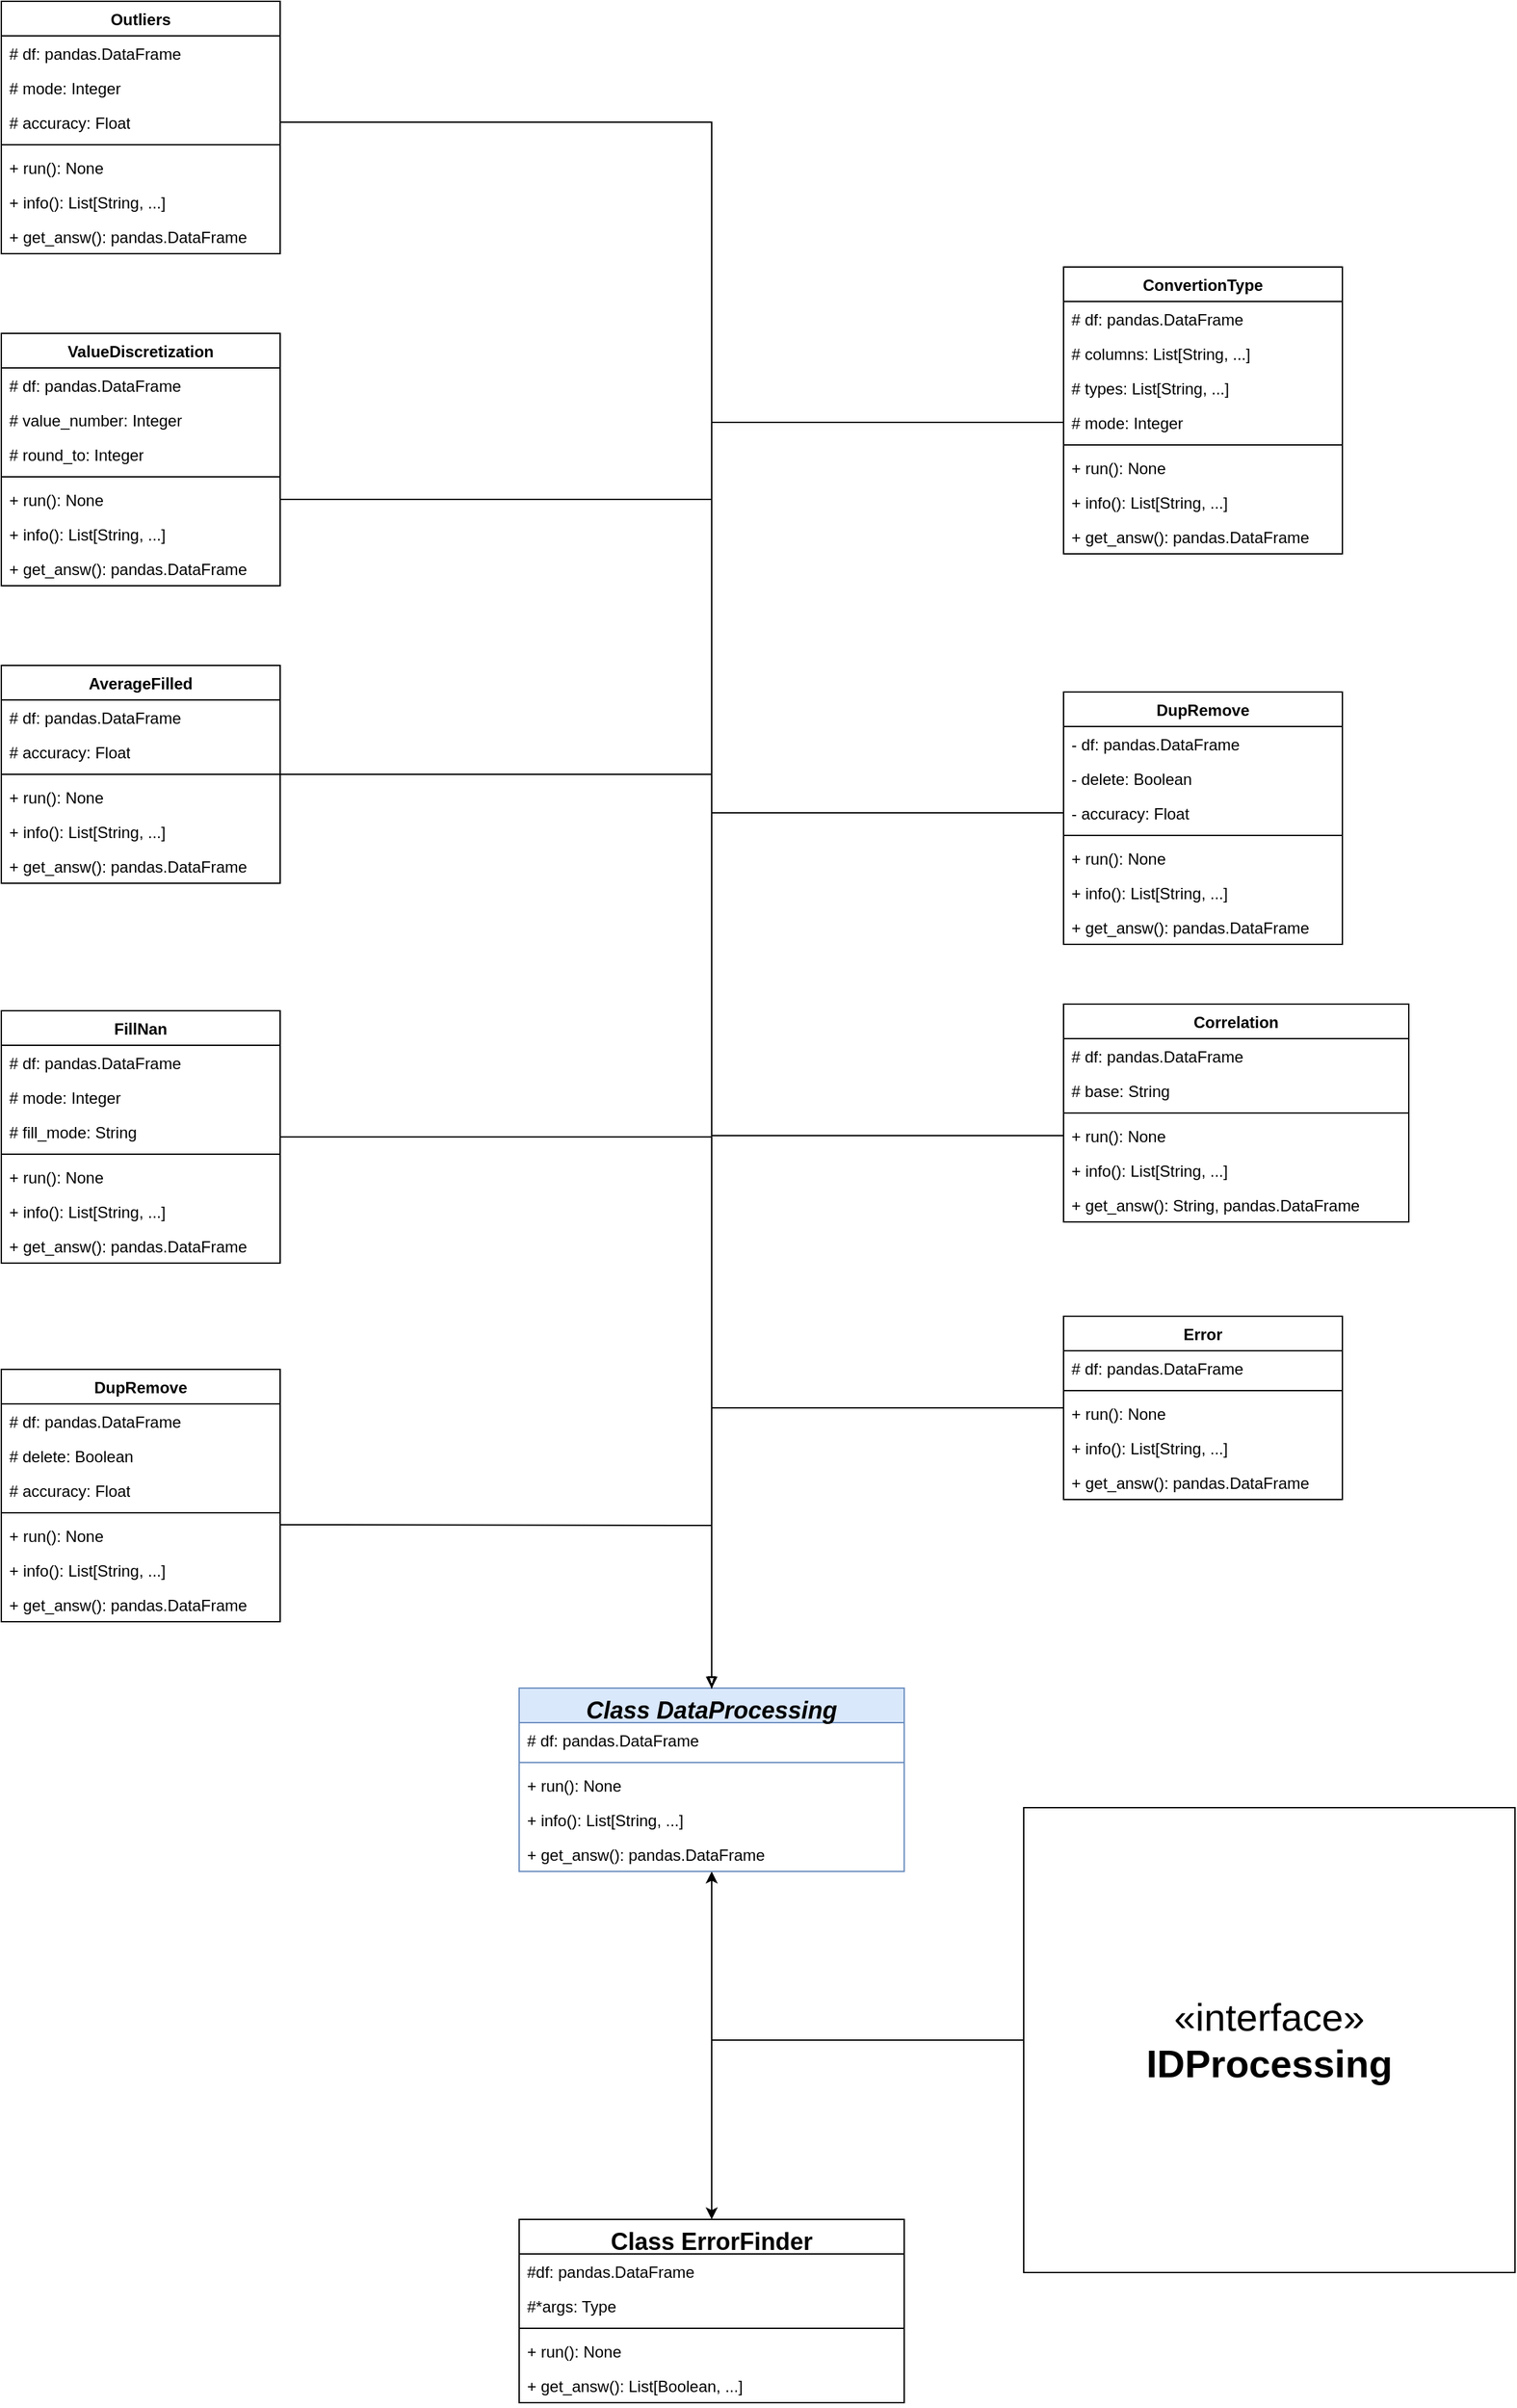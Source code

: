 <mxfile version="26.2.3">
  <diagram id="C5RBs43oDa-KdzZeNtuy" name="Page-1">
    <mxGraphModel dx="1775" dy="1644" grid="1" gridSize="10" guides="1" tooltips="1" connect="1" arrows="1" fold="1" page="1" pageScale="1" pageWidth="827" pageHeight="1169" math="0" shadow="0">
      <root>
        <mxCell id="WIyWlLk6GJQsqaUBKTNV-0" />
        <mxCell id="WIyWlLk6GJQsqaUBKTNV-1" parent="WIyWlLk6GJQsqaUBKTNV-0" />
        <mxCell id="sICXZgESpe1_tOwOnkXz-121" style="edgeStyle=orthogonalEdgeStyle;rounded=0;orthogonalLoop=1;jettySize=auto;html=1;exitX=0;exitY=0.5;exitDx=0;exitDy=0;entryX=0.5;entryY=0;entryDx=0;entryDy=0;" parent="WIyWlLk6GJQsqaUBKTNV-1" source="sICXZgESpe1_tOwOnkXz-19" target="sICXZgESpe1_tOwOnkXz-28" edge="1">
          <mxGeometry relative="1" as="geometry" />
        </mxCell>
        <mxCell id="sICXZgESpe1_tOwOnkXz-122" style="edgeStyle=orthogonalEdgeStyle;rounded=0;orthogonalLoop=1;jettySize=auto;html=1;exitX=0;exitY=0.5;exitDx=0;exitDy=0;entryX=0.5;entryY=1;entryDx=0;entryDy=0;" parent="WIyWlLk6GJQsqaUBKTNV-1" source="sICXZgESpe1_tOwOnkXz-19" target="sICXZgESpe1_tOwOnkXz-20" edge="1">
          <mxGeometry relative="1" as="geometry" />
        </mxCell>
        <mxCell id="sICXZgESpe1_tOwOnkXz-19" value="&lt;div&gt;&lt;font style=&quot;font-size: 29px;&quot;&gt;«interface»&lt;b&gt;&lt;br&gt;&lt;/b&gt;&lt;/font&gt;&lt;/div&gt;&lt;div&gt;&lt;font style=&quot;font-size: 29px;&quot;&gt;&lt;b&gt;IDProcessing&lt;/b&gt;&lt;/font&gt;&lt;/div&gt;" style="html=1;whiteSpace=wrap;" parent="WIyWlLk6GJQsqaUBKTNV-1" vertex="1">
          <mxGeometry x="470" y="220" width="370" height="350" as="geometry" />
        </mxCell>
        <mxCell id="sICXZgESpe1_tOwOnkXz-20" value="&lt;font style=&quot;font-size: 18px;&quot;&gt;&lt;i&gt;Class DataProcessing&lt;/i&gt;&lt;/font&gt;" style="swimlane;fontStyle=1;align=center;verticalAlign=top;childLayout=stackLayout;horizontal=1;startSize=26;horizontalStack=0;resizeParent=1;resizeParentMax=0;resizeLast=0;collapsible=1;marginBottom=0;whiteSpace=wrap;html=1;fillColor=#dae8fc;strokeColor=#6c8ebf;" parent="WIyWlLk6GJQsqaUBKTNV-1" vertex="1">
          <mxGeometry x="90" y="130" width="290" height="138" as="geometry" />
        </mxCell>
        <mxCell id="sICXZgESpe1_tOwOnkXz-27" value="# df: pandas.DataFrame&lt;div&gt;&lt;br&gt;&lt;/div&gt;" style="text;strokeColor=none;fillColor=none;align=left;verticalAlign=top;spacingLeft=4;spacingRight=4;overflow=hidden;rotatable=0;points=[[0,0.5],[1,0.5]];portConstraint=eastwest;whiteSpace=wrap;html=1;" parent="sICXZgESpe1_tOwOnkXz-20" vertex="1">
          <mxGeometry y="26" width="290" height="26" as="geometry" />
        </mxCell>
        <mxCell id="sICXZgESpe1_tOwOnkXz-22" value="" style="line;strokeWidth=1;fillColor=none;align=left;verticalAlign=middle;spacingTop=-1;spacingLeft=3;spacingRight=3;rotatable=0;labelPosition=right;points=[];portConstraint=eastwest;strokeColor=inherit;" parent="sICXZgESpe1_tOwOnkXz-20" vertex="1">
          <mxGeometry y="52" width="290" height="8" as="geometry" />
        </mxCell>
        <mxCell id="sICXZgESpe1_tOwOnkXz-33" value="+ run(): None" style="text;strokeColor=none;fillColor=none;align=left;verticalAlign=top;spacingLeft=4;spacingRight=4;overflow=hidden;rotatable=0;points=[[0,0.5],[1,0.5]];portConstraint=eastwest;whiteSpace=wrap;html=1;" parent="sICXZgESpe1_tOwOnkXz-20" vertex="1">
          <mxGeometry y="60" width="290" height="26" as="geometry" />
        </mxCell>
        <mxCell id="sICXZgESpe1_tOwOnkXz-42" value="+ info(): List[String, ...]" style="text;strokeColor=none;fillColor=none;align=left;verticalAlign=top;spacingLeft=4;spacingRight=4;overflow=hidden;rotatable=0;points=[[0,0.5],[1,0.5]];portConstraint=eastwest;whiteSpace=wrap;html=1;" parent="sICXZgESpe1_tOwOnkXz-20" vertex="1">
          <mxGeometry y="86" width="290" height="26" as="geometry" />
        </mxCell>
        <mxCell id="sICXZgESpe1_tOwOnkXz-23" value="+ get_answ(): pandas.DataFrame" style="text;strokeColor=none;fillColor=none;align=left;verticalAlign=top;spacingLeft=4;spacingRight=4;overflow=hidden;rotatable=0;points=[[0,0.5],[1,0.5]];portConstraint=eastwest;whiteSpace=wrap;html=1;" parent="sICXZgESpe1_tOwOnkXz-20" vertex="1">
          <mxGeometry y="112" width="290" height="26" as="geometry" />
        </mxCell>
        <mxCell id="sICXZgESpe1_tOwOnkXz-28" value="&lt;font style=&quot;font-size: 18px;&quot;&gt;Class ErrorFinder&lt;/font&gt;" style="swimlane;fontStyle=1;align=center;verticalAlign=top;childLayout=stackLayout;horizontal=1;startSize=26;horizontalStack=0;resizeParent=1;resizeParentMax=0;resizeLast=0;collapsible=1;marginBottom=0;whiteSpace=wrap;html=1;" parent="WIyWlLk6GJQsqaUBKTNV-1" vertex="1">
          <mxGeometry x="90" y="530" width="290" height="138" as="geometry" />
        </mxCell>
        <mxCell id="sICXZgESpe1_tOwOnkXz-29" value="#df: pandas.DataFrame&lt;div&gt;&lt;br&gt;&lt;/div&gt;" style="text;strokeColor=none;fillColor=none;align=left;verticalAlign=top;spacingLeft=4;spacingRight=4;overflow=hidden;rotatable=0;points=[[0,0.5],[1,0.5]];portConstraint=eastwest;whiteSpace=wrap;html=1;" parent="sICXZgESpe1_tOwOnkXz-28" vertex="1">
          <mxGeometry y="26" width="290" height="26" as="geometry" />
        </mxCell>
        <mxCell id="sICXZgESpe1_tOwOnkXz-30" value="#*args: Type" style="text;strokeColor=none;fillColor=none;align=left;verticalAlign=top;spacingLeft=4;spacingRight=4;overflow=hidden;rotatable=0;points=[[0,0.5],[1,0.5]];portConstraint=eastwest;whiteSpace=wrap;html=1;" parent="sICXZgESpe1_tOwOnkXz-28" vertex="1">
          <mxGeometry y="52" width="290" height="26" as="geometry" />
        </mxCell>
        <mxCell id="sICXZgESpe1_tOwOnkXz-31" value="" style="line;strokeWidth=1;fillColor=none;align=left;verticalAlign=middle;spacingTop=-1;spacingLeft=3;spacingRight=3;rotatable=0;labelPosition=right;points=[];portConstraint=eastwest;strokeColor=inherit;" parent="sICXZgESpe1_tOwOnkXz-28" vertex="1">
          <mxGeometry y="78" width="290" height="8" as="geometry" />
        </mxCell>
        <mxCell id="sICXZgESpe1_tOwOnkXz-34" value="+ run(): None" style="text;strokeColor=none;fillColor=none;align=left;verticalAlign=top;spacingLeft=4;spacingRight=4;overflow=hidden;rotatable=0;points=[[0,0.5],[1,0.5]];portConstraint=eastwest;whiteSpace=wrap;html=1;" parent="sICXZgESpe1_tOwOnkXz-28" vertex="1">
          <mxGeometry y="86" width="290" height="26" as="geometry" />
        </mxCell>
        <mxCell id="sICXZgESpe1_tOwOnkXz-32" value="+ get_answ(): List[Boolean, ...]" style="text;strokeColor=none;fillColor=none;align=left;verticalAlign=top;spacingLeft=4;spacingRight=4;overflow=hidden;rotatable=0;points=[[0,0.5],[1,0.5]];portConstraint=eastwest;whiteSpace=wrap;html=1;" parent="sICXZgESpe1_tOwOnkXz-28" vertex="1">
          <mxGeometry y="112" width="290" height="26" as="geometry" />
        </mxCell>
        <mxCell id="p4HPK6wllM3yEvCrw9ke-1" style="edgeStyle=orthogonalEdgeStyle;rounded=0;orthogonalLoop=1;jettySize=auto;html=1;entryX=0.5;entryY=0;entryDx=0;entryDy=0;endArrow=blockThin;endFill=0;" parent="WIyWlLk6GJQsqaUBKTNV-1" source="sICXZgESpe1_tOwOnkXz-36" target="sICXZgESpe1_tOwOnkXz-20" edge="1">
          <mxGeometry relative="1" as="geometry" />
        </mxCell>
        <mxCell id="sICXZgESpe1_tOwOnkXz-36" value="AverageFilled" style="swimlane;fontStyle=1;align=center;verticalAlign=top;childLayout=stackLayout;horizontal=1;startSize=26;horizontalStack=0;resizeParent=1;resizeParentMax=0;resizeLast=0;collapsible=1;marginBottom=0;whiteSpace=wrap;html=1;" parent="WIyWlLk6GJQsqaUBKTNV-1" vertex="1">
          <mxGeometry x="-300" y="-640" width="210" height="164" as="geometry" />
        </mxCell>
        <mxCell id="sICXZgESpe1_tOwOnkXz-37" value="# df: pandas.DataFrame" style="text;strokeColor=none;fillColor=none;align=left;verticalAlign=top;spacingLeft=4;spacingRight=4;overflow=hidden;rotatable=0;points=[[0,0.5],[1,0.5]];portConstraint=eastwest;whiteSpace=wrap;html=1;" parent="sICXZgESpe1_tOwOnkXz-36" vertex="1">
          <mxGeometry y="26" width="210" height="26" as="geometry" />
        </mxCell>
        <mxCell id="sICXZgESpe1_tOwOnkXz-44" value="# accuracy: Float" style="text;strokeColor=none;fillColor=none;align=left;verticalAlign=top;spacingLeft=4;spacingRight=4;overflow=hidden;rotatable=0;points=[[0,0.5],[1,0.5]];portConstraint=eastwest;whiteSpace=wrap;html=1;" parent="sICXZgESpe1_tOwOnkXz-36" vertex="1">
          <mxGeometry y="52" width="210" height="26" as="geometry" />
        </mxCell>
        <mxCell id="sICXZgESpe1_tOwOnkXz-38" value="" style="line;strokeWidth=1;fillColor=none;align=left;verticalAlign=middle;spacingTop=-1;spacingLeft=3;spacingRight=3;rotatable=0;labelPosition=right;points=[];portConstraint=eastwest;strokeColor=inherit;" parent="sICXZgESpe1_tOwOnkXz-36" vertex="1">
          <mxGeometry y="78" width="210" height="8" as="geometry" />
        </mxCell>
        <mxCell id="sICXZgESpe1_tOwOnkXz-45" value="+ run(): None" style="text;strokeColor=none;fillColor=none;align=left;verticalAlign=top;spacingLeft=4;spacingRight=4;overflow=hidden;rotatable=0;points=[[0,0.5],[1,0.5]];portConstraint=eastwest;whiteSpace=wrap;html=1;" parent="sICXZgESpe1_tOwOnkXz-36" vertex="1">
          <mxGeometry y="86" width="210" height="26" as="geometry" />
        </mxCell>
        <mxCell id="sICXZgESpe1_tOwOnkXz-39" value="+ info(): List[String, ...]" style="text;strokeColor=none;fillColor=none;align=left;verticalAlign=top;spacingLeft=4;spacingRight=4;overflow=hidden;rotatable=0;points=[[0,0.5],[1,0.5]];portConstraint=eastwest;whiteSpace=wrap;html=1;" parent="sICXZgESpe1_tOwOnkXz-36" vertex="1">
          <mxGeometry y="112" width="210" height="26" as="geometry" />
        </mxCell>
        <mxCell id="sICXZgESpe1_tOwOnkXz-46" value="+ get_answ(): pandas.DataFrame" style="text;strokeColor=none;fillColor=none;align=left;verticalAlign=top;spacingLeft=4;spacingRight=4;overflow=hidden;rotatable=0;points=[[0,0.5],[1,0.5]];portConstraint=eastwest;whiteSpace=wrap;html=1;" parent="sICXZgESpe1_tOwOnkXz-36" vertex="1">
          <mxGeometry y="138" width="210" height="26" as="geometry" />
        </mxCell>
        <mxCell id="sICXZgESpe1_tOwOnkXz-150" style="edgeStyle=orthogonalEdgeStyle;rounded=0;orthogonalLoop=1;jettySize=auto;html=1;entryX=0.5;entryY=0;entryDx=0;entryDy=0;endArrow=block;endFill=0;" parent="WIyWlLk6GJQsqaUBKTNV-1" source="sICXZgESpe1_tOwOnkXz-54" target="sICXZgESpe1_tOwOnkXz-20" edge="1">
          <mxGeometry relative="1" as="geometry" />
        </mxCell>
        <mxCell id="sICXZgESpe1_tOwOnkXz-54" value="FillNan" style="swimlane;fontStyle=1;align=center;verticalAlign=top;childLayout=stackLayout;horizontal=1;startSize=26;horizontalStack=0;resizeParent=1;resizeParentMax=0;resizeLast=0;collapsible=1;marginBottom=0;whiteSpace=wrap;html=1;" parent="WIyWlLk6GJQsqaUBKTNV-1" vertex="1">
          <mxGeometry x="-300" y="-380" width="210" height="190" as="geometry" />
        </mxCell>
        <mxCell id="sICXZgESpe1_tOwOnkXz-55" value="# df: pandas.DataFrame" style="text;strokeColor=none;fillColor=none;align=left;verticalAlign=top;spacingLeft=4;spacingRight=4;overflow=hidden;rotatable=0;points=[[0,0.5],[1,0.5]];portConstraint=eastwest;whiteSpace=wrap;html=1;" parent="sICXZgESpe1_tOwOnkXz-54" vertex="1">
          <mxGeometry y="26" width="210" height="26" as="geometry" />
        </mxCell>
        <mxCell id="sICXZgESpe1_tOwOnkXz-56" value="# mode: Integer" style="text;strokeColor=none;fillColor=none;align=left;verticalAlign=top;spacingLeft=4;spacingRight=4;overflow=hidden;rotatable=0;points=[[0,0.5],[1,0.5]];portConstraint=eastwest;whiteSpace=wrap;html=1;" parent="sICXZgESpe1_tOwOnkXz-54" vertex="1">
          <mxGeometry y="52" width="210" height="26" as="geometry" />
        </mxCell>
        <mxCell id="p4HPK6wllM3yEvCrw9ke-0" value="# fill_mode: String" style="text;strokeColor=none;fillColor=none;align=left;verticalAlign=top;spacingLeft=4;spacingRight=4;overflow=hidden;rotatable=0;points=[[0,0.5],[1,0.5]];portConstraint=eastwest;whiteSpace=wrap;html=1;" parent="sICXZgESpe1_tOwOnkXz-54" vertex="1">
          <mxGeometry y="78" width="210" height="26" as="geometry" />
        </mxCell>
        <mxCell id="sICXZgESpe1_tOwOnkXz-58" value="" style="line;strokeWidth=1;fillColor=none;align=left;verticalAlign=middle;spacingTop=-1;spacingLeft=3;spacingRight=3;rotatable=0;labelPosition=right;points=[];portConstraint=eastwest;strokeColor=inherit;" parent="sICXZgESpe1_tOwOnkXz-54" vertex="1">
          <mxGeometry y="104" width="210" height="8" as="geometry" />
        </mxCell>
        <mxCell id="sICXZgESpe1_tOwOnkXz-59" value="+ run(): None" style="text;strokeColor=none;fillColor=none;align=left;verticalAlign=top;spacingLeft=4;spacingRight=4;overflow=hidden;rotatable=0;points=[[0,0.5],[1,0.5]];portConstraint=eastwest;whiteSpace=wrap;html=1;" parent="sICXZgESpe1_tOwOnkXz-54" vertex="1">
          <mxGeometry y="112" width="210" height="26" as="geometry" />
        </mxCell>
        <mxCell id="sICXZgESpe1_tOwOnkXz-60" value="+ info(): List[String, ...]" style="text;strokeColor=none;fillColor=none;align=left;verticalAlign=top;spacingLeft=4;spacingRight=4;overflow=hidden;rotatable=0;points=[[0,0.5],[1,0.5]];portConstraint=eastwest;whiteSpace=wrap;html=1;" parent="sICXZgESpe1_tOwOnkXz-54" vertex="1">
          <mxGeometry y="138" width="210" height="26" as="geometry" />
        </mxCell>
        <mxCell id="sICXZgESpe1_tOwOnkXz-61" value="+ get_answ(): pandas.DataFrame" style="text;strokeColor=none;fillColor=none;align=left;verticalAlign=top;spacingLeft=4;spacingRight=4;overflow=hidden;rotatable=0;points=[[0,0.5],[1,0.5]];portConstraint=eastwest;whiteSpace=wrap;html=1;" parent="sICXZgESpe1_tOwOnkXz-54" vertex="1">
          <mxGeometry y="164" width="210" height="26" as="geometry" />
        </mxCell>
        <mxCell id="sICXZgESpe1_tOwOnkXz-62" value="DupRemove" style="swimlane;fontStyle=1;align=center;verticalAlign=top;childLayout=stackLayout;horizontal=1;startSize=26;horizontalStack=0;resizeParent=1;resizeParentMax=0;resizeLast=0;collapsible=1;marginBottom=0;whiteSpace=wrap;html=1;" parent="WIyWlLk6GJQsqaUBKTNV-1" vertex="1">
          <mxGeometry x="-300" y="-110" width="210" height="190" as="geometry" />
        </mxCell>
        <mxCell id="sICXZgESpe1_tOwOnkXz-63" value="# df: pandas.DataFrame" style="text;strokeColor=none;fillColor=none;align=left;verticalAlign=top;spacingLeft=4;spacingRight=4;overflow=hidden;rotatable=0;points=[[0,0.5],[1,0.5]];portConstraint=eastwest;whiteSpace=wrap;html=1;" parent="sICXZgESpe1_tOwOnkXz-62" vertex="1">
          <mxGeometry y="26" width="210" height="26" as="geometry" />
        </mxCell>
        <mxCell id="sICXZgESpe1_tOwOnkXz-64" value="# delete: Boolean" style="text;strokeColor=none;fillColor=none;align=left;verticalAlign=top;spacingLeft=4;spacingRight=4;overflow=hidden;rotatable=0;points=[[0,0.5],[1,0.5]];portConstraint=eastwest;whiteSpace=wrap;html=1;" parent="sICXZgESpe1_tOwOnkXz-62" vertex="1">
          <mxGeometry y="52" width="210" height="26" as="geometry" />
        </mxCell>
        <mxCell id="sICXZgESpe1_tOwOnkXz-151" value="# accuracy: Float" style="text;strokeColor=none;fillColor=none;align=left;verticalAlign=top;spacingLeft=4;spacingRight=4;overflow=hidden;rotatable=0;points=[[0,0.5],[1,0.5]];portConstraint=eastwest;whiteSpace=wrap;html=1;" parent="sICXZgESpe1_tOwOnkXz-62" vertex="1">
          <mxGeometry y="78" width="210" height="26" as="geometry" />
        </mxCell>
        <mxCell id="sICXZgESpe1_tOwOnkXz-66" value="" style="line;strokeWidth=1;fillColor=none;align=left;verticalAlign=middle;spacingTop=-1;spacingLeft=3;spacingRight=3;rotatable=0;labelPosition=right;points=[];portConstraint=eastwest;strokeColor=inherit;" parent="sICXZgESpe1_tOwOnkXz-62" vertex="1">
          <mxGeometry y="104" width="210" height="8" as="geometry" />
        </mxCell>
        <mxCell id="sICXZgESpe1_tOwOnkXz-67" value="+ run(): None" style="text;strokeColor=none;fillColor=none;align=left;verticalAlign=top;spacingLeft=4;spacingRight=4;overflow=hidden;rotatable=0;points=[[0,0.5],[1,0.5]];portConstraint=eastwest;whiteSpace=wrap;html=1;" parent="sICXZgESpe1_tOwOnkXz-62" vertex="1">
          <mxGeometry y="112" width="210" height="26" as="geometry" />
        </mxCell>
        <mxCell id="sICXZgESpe1_tOwOnkXz-68" value="+ info(): List[String, ...]" style="text;strokeColor=none;fillColor=none;align=left;verticalAlign=top;spacingLeft=4;spacingRight=4;overflow=hidden;rotatable=0;points=[[0,0.5],[1,0.5]];portConstraint=eastwest;whiteSpace=wrap;html=1;" parent="sICXZgESpe1_tOwOnkXz-62" vertex="1">
          <mxGeometry y="138" width="210" height="26" as="geometry" />
        </mxCell>
        <mxCell id="sICXZgESpe1_tOwOnkXz-69" value="+ get_answ(): pandas.DataFrame" style="text;strokeColor=none;fillColor=none;align=left;verticalAlign=top;spacingLeft=4;spacingRight=4;overflow=hidden;rotatable=0;points=[[0,0.5],[1,0.5]];portConstraint=eastwest;whiteSpace=wrap;html=1;" parent="sICXZgESpe1_tOwOnkXz-62" vertex="1">
          <mxGeometry y="164" width="210" height="26" as="geometry" />
        </mxCell>
        <mxCell id="sICXZgESpe1_tOwOnkXz-72" value="DupRemove" style="swimlane;fontStyle=1;align=center;verticalAlign=top;childLayout=stackLayout;horizontal=1;startSize=26;horizontalStack=0;resizeParent=1;resizeParentMax=0;resizeLast=0;collapsible=1;marginBottom=0;whiteSpace=wrap;html=1;" parent="WIyWlLk6GJQsqaUBKTNV-1" vertex="1">
          <mxGeometry x="500" y="-620" width="210" height="190" as="geometry" />
        </mxCell>
        <mxCell id="sICXZgESpe1_tOwOnkXz-73" value="- df: pandas.DataFrame" style="text;strokeColor=none;fillColor=none;align=left;verticalAlign=top;spacingLeft=4;spacingRight=4;overflow=hidden;rotatable=0;points=[[0,0.5],[1,0.5]];portConstraint=eastwest;whiteSpace=wrap;html=1;" parent="sICXZgESpe1_tOwOnkXz-72" vertex="1">
          <mxGeometry y="26" width="210" height="26" as="geometry" />
        </mxCell>
        <mxCell id="sICXZgESpe1_tOwOnkXz-74" value="- delete: Boolean" style="text;strokeColor=none;fillColor=none;align=left;verticalAlign=top;spacingLeft=4;spacingRight=4;overflow=hidden;rotatable=0;points=[[0,0.5],[1,0.5]];portConstraint=eastwest;whiteSpace=wrap;html=1;" parent="sICXZgESpe1_tOwOnkXz-72" vertex="1">
          <mxGeometry y="52" width="210" height="26" as="geometry" />
        </mxCell>
        <mxCell id="sICXZgESpe1_tOwOnkXz-75" value="- accuracy: Float" style="text;strokeColor=none;fillColor=none;align=left;verticalAlign=top;spacingLeft=4;spacingRight=4;overflow=hidden;rotatable=0;points=[[0,0.5],[1,0.5]];portConstraint=eastwest;whiteSpace=wrap;html=1;" parent="sICXZgESpe1_tOwOnkXz-72" vertex="1">
          <mxGeometry y="78" width="210" height="26" as="geometry" />
        </mxCell>
        <mxCell id="sICXZgESpe1_tOwOnkXz-76" value="" style="line;strokeWidth=1;fillColor=none;align=left;verticalAlign=middle;spacingTop=-1;spacingLeft=3;spacingRight=3;rotatable=0;labelPosition=right;points=[];portConstraint=eastwest;strokeColor=inherit;" parent="sICXZgESpe1_tOwOnkXz-72" vertex="1">
          <mxGeometry y="104" width="210" height="8" as="geometry" />
        </mxCell>
        <mxCell id="sICXZgESpe1_tOwOnkXz-77" value="+ run(): None" style="text;strokeColor=none;fillColor=none;align=left;verticalAlign=top;spacingLeft=4;spacingRight=4;overflow=hidden;rotatable=0;points=[[0,0.5],[1,0.5]];portConstraint=eastwest;whiteSpace=wrap;html=1;" parent="sICXZgESpe1_tOwOnkXz-72" vertex="1">
          <mxGeometry y="112" width="210" height="26" as="geometry" />
        </mxCell>
        <mxCell id="sICXZgESpe1_tOwOnkXz-78" value="+ info(): List[String, ...]" style="text;strokeColor=none;fillColor=none;align=left;verticalAlign=top;spacingLeft=4;spacingRight=4;overflow=hidden;rotatable=0;points=[[0,0.5],[1,0.5]];portConstraint=eastwest;whiteSpace=wrap;html=1;" parent="sICXZgESpe1_tOwOnkXz-72" vertex="1">
          <mxGeometry y="138" width="210" height="26" as="geometry" />
        </mxCell>
        <mxCell id="sICXZgESpe1_tOwOnkXz-79" value="+ get_answ(): pandas.DataFrame" style="text;strokeColor=none;fillColor=none;align=left;verticalAlign=top;spacingLeft=4;spacingRight=4;overflow=hidden;rotatable=0;points=[[0,0.5],[1,0.5]];portConstraint=eastwest;whiteSpace=wrap;html=1;" parent="sICXZgESpe1_tOwOnkXz-72" vertex="1">
          <mxGeometry y="164" width="210" height="26" as="geometry" />
        </mxCell>
        <mxCell id="sICXZgESpe1_tOwOnkXz-80" value="Correlation" style="swimlane;fontStyle=1;align=center;verticalAlign=top;childLayout=stackLayout;horizontal=1;startSize=26;horizontalStack=0;resizeParent=1;resizeParentMax=0;resizeLast=0;collapsible=1;marginBottom=0;whiteSpace=wrap;html=1;" parent="WIyWlLk6GJQsqaUBKTNV-1" vertex="1">
          <mxGeometry x="500" y="-385" width="260" height="164" as="geometry" />
        </mxCell>
        <mxCell id="sICXZgESpe1_tOwOnkXz-81" value="# df: pandas.DataFrame" style="text;strokeColor=none;fillColor=none;align=left;verticalAlign=top;spacingLeft=4;spacingRight=4;overflow=hidden;rotatable=0;points=[[0,0.5],[1,0.5]];portConstraint=eastwest;whiteSpace=wrap;html=1;" parent="sICXZgESpe1_tOwOnkXz-80" vertex="1">
          <mxGeometry y="26" width="260" height="26" as="geometry" />
        </mxCell>
        <mxCell id="sICXZgESpe1_tOwOnkXz-82" value="# base: String" style="text;strokeColor=none;fillColor=none;align=left;verticalAlign=top;spacingLeft=4;spacingRight=4;overflow=hidden;rotatable=0;points=[[0,0.5],[1,0.5]];portConstraint=eastwest;whiteSpace=wrap;html=1;" parent="sICXZgESpe1_tOwOnkXz-80" vertex="1">
          <mxGeometry y="52" width="260" height="26" as="geometry" />
        </mxCell>
        <mxCell id="sICXZgESpe1_tOwOnkXz-84" value="" style="line;strokeWidth=1;fillColor=none;align=left;verticalAlign=middle;spacingTop=-1;spacingLeft=3;spacingRight=3;rotatable=0;labelPosition=right;points=[];portConstraint=eastwest;strokeColor=inherit;" parent="sICXZgESpe1_tOwOnkXz-80" vertex="1">
          <mxGeometry y="78" width="260" height="8" as="geometry" />
        </mxCell>
        <mxCell id="sICXZgESpe1_tOwOnkXz-85" value="+ run(): None" style="text;strokeColor=none;fillColor=none;align=left;verticalAlign=top;spacingLeft=4;spacingRight=4;overflow=hidden;rotatable=0;points=[[0,0.5],[1,0.5]];portConstraint=eastwest;whiteSpace=wrap;html=1;" parent="sICXZgESpe1_tOwOnkXz-80" vertex="1">
          <mxGeometry y="86" width="260" height="26" as="geometry" />
        </mxCell>
        <mxCell id="sICXZgESpe1_tOwOnkXz-86" value="+ info(): List[String, ...]" style="text;strokeColor=none;fillColor=none;align=left;verticalAlign=top;spacingLeft=4;spacingRight=4;overflow=hidden;rotatable=0;points=[[0,0.5],[1,0.5]];portConstraint=eastwest;whiteSpace=wrap;html=1;" parent="sICXZgESpe1_tOwOnkXz-80" vertex="1">
          <mxGeometry y="112" width="260" height="26" as="geometry" />
        </mxCell>
        <mxCell id="sICXZgESpe1_tOwOnkXz-87" value="+ get_answ(): String, pandas.DataFrame" style="text;strokeColor=none;fillColor=none;align=left;verticalAlign=top;spacingLeft=4;spacingRight=4;overflow=hidden;rotatable=0;points=[[0,0.5],[1,0.5]];portConstraint=eastwest;whiteSpace=wrap;html=1;" parent="sICXZgESpe1_tOwOnkXz-80" vertex="1">
          <mxGeometry y="138" width="260" height="26" as="geometry" />
        </mxCell>
        <mxCell id="p4HPK6wllM3yEvCrw9ke-6" style="edgeStyle=orthogonalEdgeStyle;rounded=0;orthogonalLoop=1;jettySize=auto;html=1;exitX=0;exitY=0.5;exitDx=0;exitDy=0;endArrow=blockThin;endFill=0;" parent="WIyWlLk6GJQsqaUBKTNV-1" source="sICXZgESpe1_tOwOnkXz-88" target="sICXZgESpe1_tOwOnkXz-20" edge="1">
          <mxGeometry relative="1" as="geometry" />
        </mxCell>
        <mxCell id="sICXZgESpe1_tOwOnkXz-88" value="Error" style="swimlane;fontStyle=1;align=center;verticalAlign=top;childLayout=stackLayout;horizontal=1;startSize=26;horizontalStack=0;resizeParent=1;resizeParentMax=0;resizeLast=0;collapsible=1;marginBottom=0;whiteSpace=wrap;html=1;" parent="WIyWlLk6GJQsqaUBKTNV-1" vertex="1">
          <mxGeometry x="500" y="-150" width="210" height="138" as="geometry" />
        </mxCell>
        <mxCell id="sICXZgESpe1_tOwOnkXz-89" value="# df: pandas.DataFrame" style="text;strokeColor=none;fillColor=none;align=left;verticalAlign=top;spacingLeft=4;spacingRight=4;overflow=hidden;rotatable=0;points=[[0,0.5],[1,0.5]];portConstraint=eastwest;whiteSpace=wrap;html=1;" parent="sICXZgESpe1_tOwOnkXz-88" vertex="1">
          <mxGeometry y="26" width="210" height="26" as="geometry" />
        </mxCell>
        <mxCell id="sICXZgESpe1_tOwOnkXz-92" value="" style="line;strokeWidth=1;fillColor=none;align=left;verticalAlign=middle;spacingTop=-1;spacingLeft=3;spacingRight=3;rotatable=0;labelPosition=right;points=[];portConstraint=eastwest;strokeColor=inherit;" parent="sICXZgESpe1_tOwOnkXz-88" vertex="1">
          <mxGeometry y="52" width="210" height="8" as="geometry" />
        </mxCell>
        <mxCell id="sICXZgESpe1_tOwOnkXz-93" value="+ run(): None" style="text;strokeColor=none;fillColor=none;align=left;verticalAlign=top;spacingLeft=4;spacingRight=4;overflow=hidden;rotatable=0;points=[[0,0.5],[1,0.5]];portConstraint=eastwest;whiteSpace=wrap;html=1;" parent="sICXZgESpe1_tOwOnkXz-88" vertex="1">
          <mxGeometry y="60" width="210" height="26" as="geometry" />
        </mxCell>
        <mxCell id="sICXZgESpe1_tOwOnkXz-94" value="+ info(): List[String, ...]" style="text;strokeColor=none;fillColor=none;align=left;verticalAlign=top;spacingLeft=4;spacingRight=4;overflow=hidden;rotatable=0;points=[[0,0.5],[1,0.5]];portConstraint=eastwest;whiteSpace=wrap;html=1;" parent="sICXZgESpe1_tOwOnkXz-88" vertex="1">
          <mxGeometry y="86" width="210" height="26" as="geometry" />
        </mxCell>
        <mxCell id="p4HPK6wllM3yEvCrw9ke-4" value="+ get_answ(): pandas.DataFrame" style="text;strokeColor=none;fillColor=none;align=left;verticalAlign=top;spacingLeft=4;spacingRight=4;overflow=hidden;rotatable=0;points=[[0,0.5],[1,0.5]];portConstraint=eastwest;whiteSpace=wrap;html=1;" parent="sICXZgESpe1_tOwOnkXz-88" vertex="1">
          <mxGeometry y="112" width="210" height="26" as="geometry" />
        </mxCell>
        <mxCell id="sICXZgESpe1_tOwOnkXz-96" value="ValueDiscretization" style="swimlane;fontStyle=1;align=center;verticalAlign=top;childLayout=stackLayout;horizontal=1;startSize=26;horizontalStack=0;resizeParent=1;resizeParentMax=0;resizeLast=0;collapsible=1;marginBottom=0;whiteSpace=wrap;html=1;" parent="WIyWlLk6GJQsqaUBKTNV-1" vertex="1">
          <mxGeometry x="-300" y="-890" width="210" height="190" as="geometry" />
        </mxCell>
        <mxCell id="sICXZgESpe1_tOwOnkXz-97" value="# df: pandas.DataFrame" style="text;strokeColor=none;fillColor=none;align=left;verticalAlign=top;spacingLeft=4;spacingRight=4;overflow=hidden;rotatable=0;points=[[0,0.5],[1,0.5]];portConstraint=eastwest;whiteSpace=wrap;html=1;" parent="sICXZgESpe1_tOwOnkXz-96" vertex="1">
          <mxGeometry y="26" width="210" height="26" as="geometry" />
        </mxCell>
        <mxCell id="sICXZgESpe1_tOwOnkXz-98" value="# value_number: Integer" style="text;strokeColor=none;fillColor=none;align=left;verticalAlign=top;spacingLeft=4;spacingRight=4;overflow=hidden;rotatable=0;points=[[0,0.5],[1,0.5]];portConstraint=eastwest;whiteSpace=wrap;html=1;" parent="sICXZgESpe1_tOwOnkXz-96" vertex="1">
          <mxGeometry y="52" width="210" height="26" as="geometry" />
        </mxCell>
        <mxCell id="sICXZgESpe1_tOwOnkXz-99" value="# round_to: Integer" style="text;strokeColor=none;fillColor=none;align=left;verticalAlign=top;spacingLeft=4;spacingRight=4;overflow=hidden;rotatable=0;points=[[0,0.5],[1,0.5]];portConstraint=eastwest;whiteSpace=wrap;html=1;" parent="sICXZgESpe1_tOwOnkXz-96" vertex="1">
          <mxGeometry y="78" width="210" height="26" as="geometry" />
        </mxCell>
        <mxCell id="sICXZgESpe1_tOwOnkXz-100" value="" style="line;strokeWidth=1;fillColor=none;align=left;verticalAlign=middle;spacingTop=-1;spacingLeft=3;spacingRight=3;rotatable=0;labelPosition=right;points=[];portConstraint=eastwest;strokeColor=inherit;" parent="sICXZgESpe1_tOwOnkXz-96" vertex="1">
          <mxGeometry y="104" width="210" height="8" as="geometry" />
        </mxCell>
        <mxCell id="sICXZgESpe1_tOwOnkXz-101" value="+ run(): None" style="text;strokeColor=none;fillColor=none;align=left;verticalAlign=top;spacingLeft=4;spacingRight=4;overflow=hidden;rotatable=0;points=[[0,0.5],[1,0.5]];portConstraint=eastwest;whiteSpace=wrap;html=1;" parent="sICXZgESpe1_tOwOnkXz-96" vertex="1">
          <mxGeometry y="112" width="210" height="26" as="geometry" />
        </mxCell>
        <mxCell id="sICXZgESpe1_tOwOnkXz-102" value="+ info(): List[String, ...]" style="text;strokeColor=none;fillColor=none;align=left;verticalAlign=top;spacingLeft=4;spacingRight=4;overflow=hidden;rotatable=0;points=[[0,0.5],[1,0.5]];portConstraint=eastwest;whiteSpace=wrap;html=1;" parent="sICXZgESpe1_tOwOnkXz-96" vertex="1">
          <mxGeometry y="138" width="210" height="26" as="geometry" />
        </mxCell>
        <mxCell id="sICXZgESpe1_tOwOnkXz-103" value="+ get_answ(): pandas.DataFrame" style="text;strokeColor=none;fillColor=none;align=left;verticalAlign=top;spacingLeft=4;spacingRight=4;overflow=hidden;rotatable=0;points=[[0,0.5],[1,0.5]];portConstraint=eastwest;whiteSpace=wrap;html=1;" parent="sICXZgESpe1_tOwOnkXz-96" vertex="1">
          <mxGeometry y="164" width="210" height="26" as="geometry" />
        </mxCell>
        <mxCell id="sICXZgESpe1_tOwOnkXz-104" value="ConvertionType" style="swimlane;fontStyle=1;align=center;verticalAlign=top;childLayout=stackLayout;horizontal=1;startSize=26;horizontalStack=0;resizeParent=1;resizeParentMax=0;resizeLast=0;collapsible=1;marginBottom=0;whiteSpace=wrap;html=1;" parent="WIyWlLk6GJQsqaUBKTNV-1" vertex="1">
          <mxGeometry x="500" y="-940" width="210" height="216" as="geometry" />
        </mxCell>
        <mxCell id="sICXZgESpe1_tOwOnkXz-105" value="# df: pandas.DataFrame" style="text;strokeColor=none;fillColor=none;align=left;verticalAlign=top;spacingLeft=4;spacingRight=4;overflow=hidden;rotatable=0;points=[[0,0.5],[1,0.5]];portConstraint=eastwest;whiteSpace=wrap;html=1;" parent="sICXZgESpe1_tOwOnkXz-104" vertex="1">
          <mxGeometry y="26" width="210" height="26" as="geometry" />
        </mxCell>
        <mxCell id="p4HPK6wllM3yEvCrw9ke-9" value="# columns: List[String, ...]" style="text;strokeColor=none;fillColor=none;align=left;verticalAlign=top;spacingLeft=4;spacingRight=4;overflow=hidden;rotatable=0;points=[[0,0.5],[1,0.5]];portConstraint=eastwest;whiteSpace=wrap;html=1;" parent="sICXZgESpe1_tOwOnkXz-104" vertex="1">
          <mxGeometry y="52" width="210" height="26" as="geometry" />
        </mxCell>
        <mxCell id="p4HPK6wllM3yEvCrw9ke-10" value="# types: List[String, ...]" style="text;strokeColor=none;fillColor=none;align=left;verticalAlign=top;spacingLeft=4;spacingRight=4;overflow=hidden;rotatable=0;points=[[0,0.5],[1,0.5]];portConstraint=eastwest;whiteSpace=wrap;html=1;" parent="sICXZgESpe1_tOwOnkXz-104" vertex="1">
          <mxGeometry y="78" width="210" height="26" as="geometry" />
        </mxCell>
        <mxCell id="sICXZgESpe1_tOwOnkXz-106" value="# mode: Integer" style="text;strokeColor=none;fillColor=none;align=left;verticalAlign=top;spacingLeft=4;spacingRight=4;overflow=hidden;rotatable=0;points=[[0,0.5],[1,0.5]];portConstraint=eastwest;whiteSpace=wrap;html=1;" parent="sICXZgESpe1_tOwOnkXz-104" vertex="1">
          <mxGeometry y="104" width="210" height="26" as="geometry" />
        </mxCell>
        <mxCell id="sICXZgESpe1_tOwOnkXz-108" value="" style="line;strokeWidth=1;fillColor=none;align=left;verticalAlign=middle;spacingTop=-1;spacingLeft=3;spacingRight=3;rotatable=0;labelPosition=right;points=[];portConstraint=eastwest;strokeColor=inherit;" parent="sICXZgESpe1_tOwOnkXz-104" vertex="1">
          <mxGeometry y="130" width="210" height="8" as="geometry" />
        </mxCell>
        <mxCell id="sICXZgESpe1_tOwOnkXz-109" value="+ run(): None" style="text;strokeColor=none;fillColor=none;align=left;verticalAlign=top;spacingLeft=4;spacingRight=4;overflow=hidden;rotatable=0;points=[[0,0.5],[1,0.5]];portConstraint=eastwest;whiteSpace=wrap;html=1;" parent="sICXZgESpe1_tOwOnkXz-104" vertex="1">
          <mxGeometry y="138" width="210" height="26" as="geometry" />
        </mxCell>
        <mxCell id="sICXZgESpe1_tOwOnkXz-110" value="+ info(): List[String, ...]" style="text;strokeColor=none;fillColor=none;align=left;verticalAlign=top;spacingLeft=4;spacingRight=4;overflow=hidden;rotatable=0;points=[[0,0.5],[1,0.5]];portConstraint=eastwest;whiteSpace=wrap;html=1;" parent="sICXZgESpe1_tOwOnkXz-104" vertex="1">
          <mxGeometry y="164" width="210" height="26" as="geometry" />
        </mxCell>
        <mxCell id="sICXZgESpe1_tOwOnkXz-111" value="+ get_answ(): pandas.DataFrame" style="text;strokeColor=none;fillColor=none;align=left;verticalAlign=top;spacingLeft=4;spacingRight=4;overflow=hidden;rotatable=0;points=[[0,0.5],[1,0.5]];portConstraint=eastwest;whiteSpace=wrap;html=1;" parent="sICXZgESpe1_tOwOnkXz-104" vertex="1">
          <mxGeometry y="190" width="210" height="26" as="geometry" />
        </mxCell>
        <mxCell id="sICXZgESpe1_tOwOnkXz-112" value="Outliers" style="swimlane;fontStyle=1;align=center;verticalAlign=top;childLayout=stackLayout;horizontal=1;startSize=26;horizontalStack=0;resizeParent=1;resizeParentMax=0;resizeLast=0;collapsible=1;marginBottom=0;whiteSpace=wrap;html=1;" parent="WIyWlLk6GJQsqaUBKTNV-1" vertex="1">
          <mxGeometry x="-300" y="-1140" width="210" height="190" as="geometry" />
        </mxCell>
        <mxCell id="sICXZgESpe1_tOwOnkXz-113" value="# df: pandas.DataFrame" style="text;strokeColor=none;fillColor=none;align=left;verticalAlign=top;spacingLeft=4;spacingRight=4;overflow=hidden;rotatable=0;points=[[0,0.5],[1,0.5]];portConstraint=eastwest;whiteSpace=wrap;html=1;" parent="sICXZgESpe1_tOwOnkXz-112" vertex="1">
          <mxGeometry y="26" width="210" height="26" as="geometry" />
        </mxCell>
        <mxCell id="sICXZgESpe1_tOwOnkXz-114" value="# mode: Integer" style="text;strokeColor=none;fillColor=none;align=left;verticalAlign=top;spacingLeft=4;spacingRight=4;overflow=hidden;rotatable=0;points=[[0,0.5],[1,0.5]];portConstraint=eastwest;whiteSpace=wrap;html=1;" parent="sICXZgESpe1_tOwOnkXz-112" vertex="1">
          <mxGeometry y="52" width="210" height="26" as="geometry" />
        </mxCell>
        <mxCell id="sICXZgESpe1_tOwOnkXz-115" value="# accuracy: Float" style="text;strokeColor=none;fillColor=none;align=left;verticalAlign=top;spacingLeft=4;spacingRight=4;overflow=hidden;rotatable=0;points=[[0,0.5],[1,0.5]];portConstraint=eastwest;whiteSpace=wrap;html=1;" parent="sICXZgESpe1_tOwOnkXz-112" vertex="1">
          <mxGeometry y="78" width="210" height="26" as="geometry" />
        </mxCell>
        <mxCell id="sICXZgESpe1_tOwOnkXz-116" value="" style="line;strokeWidth=1;fillColor=none;align=left;verticalAlign=middle;spacingTop=-1;spacingLeft=3;spacingRight=3;rotatable=0;labelPosition=right;points=[];portConstraint=eastwest;strokeColor=inherit;" parent="sICXZgESpe1_tOwOnkXz-112" vertex="1">
          <mxGeometry y="104" width="210" height="8" as="geometry" />
        </mxCell>
        <mxCell id="sICXZgESpe1_tOwOnkXz-117" value="+ run(): None" style="text;strokeColor=none;fillColor=none;align=left;verticalAlign=top;spacingLeft=4;spacingRight=4;overflow=hidden;rotatable=0;points=[[0,0.5],[1,0.5]];portConstraint=eastwest;whiteSpace=wrap;html=1;" parent="sICXZgESpe1_tOwOnkXz-112" vertex="1">
          <mxGeometry y="112" width="210" height="26" as="geometry" />
        </mxCell>
        <mxCell id="sICXZgESpe1_tOwOnkXz-118" value="+ info(): List[String, ...]" style="text;strokeColor=none;fillColor=none;align=left;verticalAlign=top;spacingLeft=4;spacingRight=4;overflow=hidden;rotatable=0;points=[[0,0.5],[1,0.5]];portConstraint=eastwest;whiteSpace=wrap;html=1;" parent="sICXZgESpe1_tOwOnkXz-112" vertex="1">
          <mxGeometry y="138" width="210" height="26" as="geometry" />
        </mxCell>
        <mxCell id="sICXZgESpe1_tOwOnkXz-119" value="+ get_answ(): pandas.DataFrame" style="text;strokeColor=none;fillColor=none;align=left;verticalAlign=top;spacingLeft=4;spacingRight=4;overflow=hidden;rotatable=0;points=[[0,0.5],[1,0.5]];portConstraint=eastwest;whiteSpace=wrap;html=1;" parent="sICXZgESpe1_tOwOnkXz-112" vertex="1">
          <mxGeometry y="164" width="210" height="26" as="geometry" />
        </mxCell>
        <mxCell id="sICXZgESpe1_tOwOnkXz-149" style="edgeStyle=orthogonalEdgeStyle;rounded=0;orthogonalLoop=1;jettySize=auto;html=1;entryX=0.5;entryY=0;entryDx=0;entryDy=0;endArrow=blockThin;endFill=0;" parent="WIyWlLk6GJQsqaUBKTNV-1" target="sICXZgESpe1_tOwOnkXz-20" edge="1">
          <mxGeometry relative="1" as="geometry">
            <mxPoint x="-90" y="6.966" as="sourcePoint" />
          </mxGeometry>
        </mxCell>
        <mxCell id="p4HPK6wllM3yEvCrw9ke-3" style="edgeStyle=orthogonalEdgeStyle;rounded=0;orthogonalLoop=1;jettySize=auto;html=1;endArrow=blockThin;endFill=0;" parent="WIyWlLk6GJQsqaUBKTNV-1" source="sICXZgESpe1_tOwOnkXz-101" target="sICXZgESpe1_tOwOnkXz-20" edge="1">
          <mxGeometry relative="1" as="geometry" />
        </mxCell>
        <mxCell id="p4HPK6wllM3yEvCrw9ke-5" style="edgeStyle=orthogonalEdgeStyle;rounded=0;orthogonalLoop=1;jettySize=auto;html=1;entryX=0.5;entryY=0;entryDx=0;entryDy=0;endArrow=block;endFill=0;" parent="WIyWlLk6GJQsqaUBKTNV-1" source="sICXZgESpe1_tOwOnkXz-115" target="sICXZgESpe1_tOwOnkXz-20" edge="1">
          <mxGeometry relative="1" as="geometry" />
        </mxCell>
        <mxCell id="p4HPK6wllM3yEvCrw9ke-7" style="edgeStyle=orthogonalEdgeStyle;rounded=0;orthogonalLoop=1;jettySize=auto;html=1;entryX=0.5;entryY=0;entryDx=0;entryDy=0;endArrow=blockThin;endFill=0;" parent="WIyWlLk6GJQsqaUBKTNV-1" source="sICXZgESpe1_tOwOnkXz-85" target="sICXZgESpe1_tOwOnkXz-20" edge="1">
          <mxGeometry relative="1" as="geometry" />
        </mxCell>
        <mxCell id="p4HPK6wllM3yEvCrw9ke-8" style="edgeStyle=orthogonalEdgeStyle;rounded=0;orthogonalLoop=1;jettySize=auto;html=1;entryX=0.5;entryY=0;entryDx=0;entryDy=0;endArrow=blockThin;endFill=0;" parent="WIyWlLk6GJQsqaUBKTNV-1" source="sICXZgESpe1_tOwOnkXz-75" target="sICXZgESpe1_tOwOnkXz-20" edge="1">
          <mxGeometry relative="1" as="geometry" />
        </mxCell>
        <mxCell id="p4HPK6wllM3yEvCrw9ke-11" style="edgeStyle=orthogonalEdgeStyle;rounded=0;orthogonalLoop=1;jettySize=auto;html=1;endArrow=blockThin;endFill=0;" parent="WIyWlLk6GJQsqaUBKTNV-1" source="sICXZgESpe1_tOwOnkXz-106" target="sICXZgESpe1_tOwOnkXz-20" edge="1">
          <mxGeometry relative="1" as="geometry" />
        </mxCell>
      </root>
    </mxGraphModel>
  </diagram>
</mxfile>
